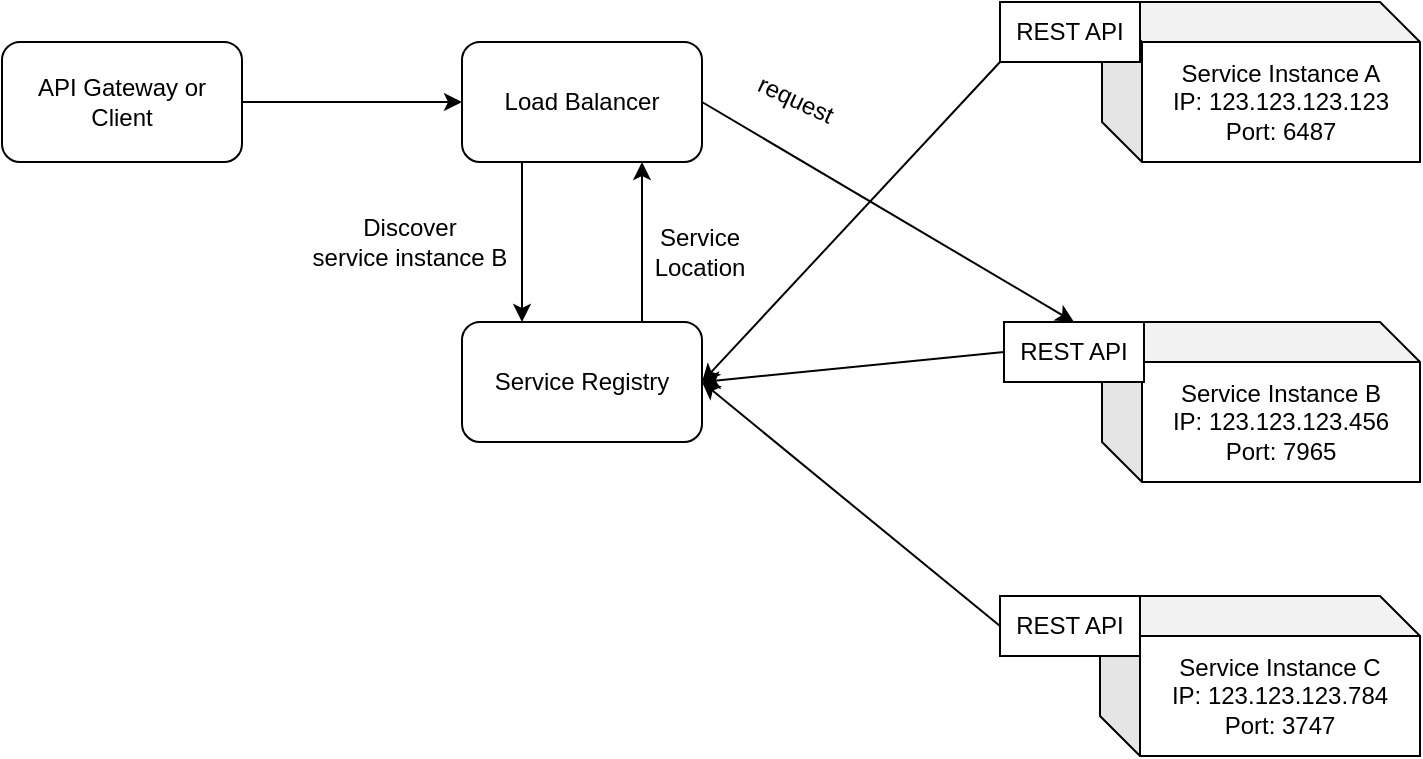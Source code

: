 <mxfile>
    <diagram id="R1BSSU_alZLcan3HJFMw" name="Page-1">
        <mxGraphModel dx="548" dy="1014" grid="1" gridSize="10" guides="1" tooltips="1" connect="1" arrows="1" fold="1" page="1" pageScale="1" pageWidth="850" pageHeight="1100" math="0" shadow="0">
            <root>
                <mxCell id="0"/>
                <mxCell id="1" parent="0"/>
                <mxCell id="18" style="edgeStyle=none;html=1;exitX=0.75;exitY=0;exitDx=0;exitDy=0;entryX=0.75;entryY=1;entryDx=0;entryDy=0;" parent="1" source="3" target="16" edge="1">
                    <mxGeometry relative="1" as="geometry"/>
                </mxCell>
                <mxCell id="3" value="Service Registry" style="rounded=1;whiteSpace=wrap;html=1;" parent="1" vertex="1">
                    <mxGeometry x="281" y="600" width="120" height="60" as="geometry"/>
                </mxCell>
                <mxCell id="4" value="Service Instance A&lt;br&gt;IP: 123.123.123.123&lt;br&gt;Port: 6487" style="shape=cube;whiteSpace=wrap;html=1;boundedLbl=1;backgroundOutline=1;darkOpacity=0.05;darkOpacity2=0.1;" parent="1" vertex="1">
                    <mxGeometry x="601" y="440" width="159" height="80" as="geometry"/>
                </mxCell>
                <mxCell id="5" value="Service Instance B&lt;br&gt;IP: 123.123.123.456&lt;br&gt;Port: 7965" style="shape=cube;whiteSpace=wrap;html=1;boundedLbl=1;backgroundOutline=1;darkOpacity=0.05;darkOpacity2=0.1;" parent="1" vertex="1">
                    <mxGeometry x="601" y="600" width="159" height="80" as="geometry"/>
                </mxCell>
                <mxCell id="6" value="Service Instance C&lt;br&gt;IP: 123.123.123.784&lt;br&gt;Port: 3747" style="shape=cube;whiteSpace=wrap;html=1;boundedLbl=1;backgroundOutline=1;darkOpacity=0.05;darkOpacity2=0.1;" parent="1" vertex="1">
                    <mxGeometry x="600" y="737" width="160" height="80" as="geometry"/>
                </mxCell>
                <mxCell id="13" style="edgeStyle=none;html=1;exitX=0;exitY=1;exitDx=0;exitDy=0;entryX=1;entryY=0.5;entryDx=0;entryDy=0;" parent="1" source="10" target="3" edge="1">
                    <mxGeometry relative="1" as="geometry"/>
                </mxCell>
                <mxCell id="10" value="REST API" style="rounded=0;whiteSpace=wrap;html=1;" parent="1" vertex="1">
                    <mxGeometry x="550" y="440" width="70" height="30" as="geometry"/>
                </mxCell>
                <mxCell id="15" style="edgeStyle=none;html=1;exitX=0;exitY=0.5;exitDx=0;exitDy=0;entryX=1;entryY=0.5;entryDx=0;entryDy=0;" parent="1" source="11" target="3" edge="1">
                    <mxGeometry relative="1" as="geometry"/>
                </mxCell>
                <mxCell id="11" value="REST API" style="rounded=0;whiteSpace=wrap;html=1;" parent="1" vertex="1">
                    <mxGeometry x="550" y="737" width="70" height="30" as="geometry"/>
                </mxCell>
                <mxCell id="14" style="edgeStyle=none;html=1;exitX=0;exitY=0.5;exitDx=0;exitDy=0;entryX=1;entryY=0.5;entryDx=0;entryDy=0;" parent="1" source="12" target="3" edge="1">
                    <mxGeometry relative="1" as="geometry"/>
                </mxCell>
                <mxCell id="12" value="REST API" style="rounded=0;whiteSpace=wrap;html=1;" parent="1" vertex="1">
                    <mxGeometry x="552" y="600" width="70" height="30" as="geometry"/>
                </mxCell>
                <mxCell id="17" style="edgeStyle=none;html=1;exitX=0.25;exitY=1;exitDx=0;exitDy=0;entryX=0.25;entryY=0;entryDx=0;entryDy=0;" parent="1" source="16" target="3" edge="1">
                    <mxGeometry relative="1" as="geometry"/>
                </mxCell>
                <mxCell id="22" style="edgeStyle=none;html=1;exitX=1;exitY=0.5;exitDx=0;exitDy=0;entryX=0.5;entryY=0;entryDx=0;entryDy=0;" parent="1" source="16" target="12" edge="1">
                    <mxGeometry relative="1" as="geometry"/>
                </mxCell>
                <mxCell id="16" value="Load Balancer" style="rounded=1;whiteSpace=wrap;html=1;" parent="1" vertex="1">
                    <mxGeometry x="281" y="460" width="120" height="60" as="geometry"/>
                </mxCell>
                <mxCell id="20" value="Discover&lt;br&gt;service instance B" style="text;html=1;strokeColor=none;fillColor=none;align=center;verticalAlign=middle;whiteSpace=wrap;rounded=0;" parent="1" vertex="1">
                    <mxGeometry x="200" y="545" width="110" height="30" as="geometry"/>
                </mxCell>
                <mxCell id="21" value="Service Location" style="text;html=1;strokeColor=none;fillColor=none;align=center;verticalAlign=middle;whiteSpace=wrap;rounded=0;" parent="1" vertex="1">
                    <mxGeometry x="370" y="550" width="60" height="30" as="geometry"/>
                </mxCell>
                <mxCell id="23" value="request" style="text;html=1;strokeColor=none;fillColor=none;align=center;verticalAlign=middle;whiteSpace=wrap;rounded=0;rotation=25;" parent="1" vertex="1">
                    <mxGeometry x="418" y="474" width="60" height="30" as="geometry"/>
                </mxCell>
                <mxCell id="25" style="edgeStyle=none;html=1;entryX=0;entryY=0.5;entryDx=0;entryDy=0;" edge="1" parent="1" source="24" target="16">
                    <mxGeometry relative="1" as="geometry"/>
                </mxCell>
                <mxCell id="24" value="API Gateway or Client" style="rounded=1;whiteSpace=wrap;html=1;" vertex="1" parent="1">
                    <mxGeometry x="51" y="460" width="120" height="60" as="geometry"/>
                </mxCell>
            </root>
        </mxGraphModel>
    </diagram>
</mxfile>